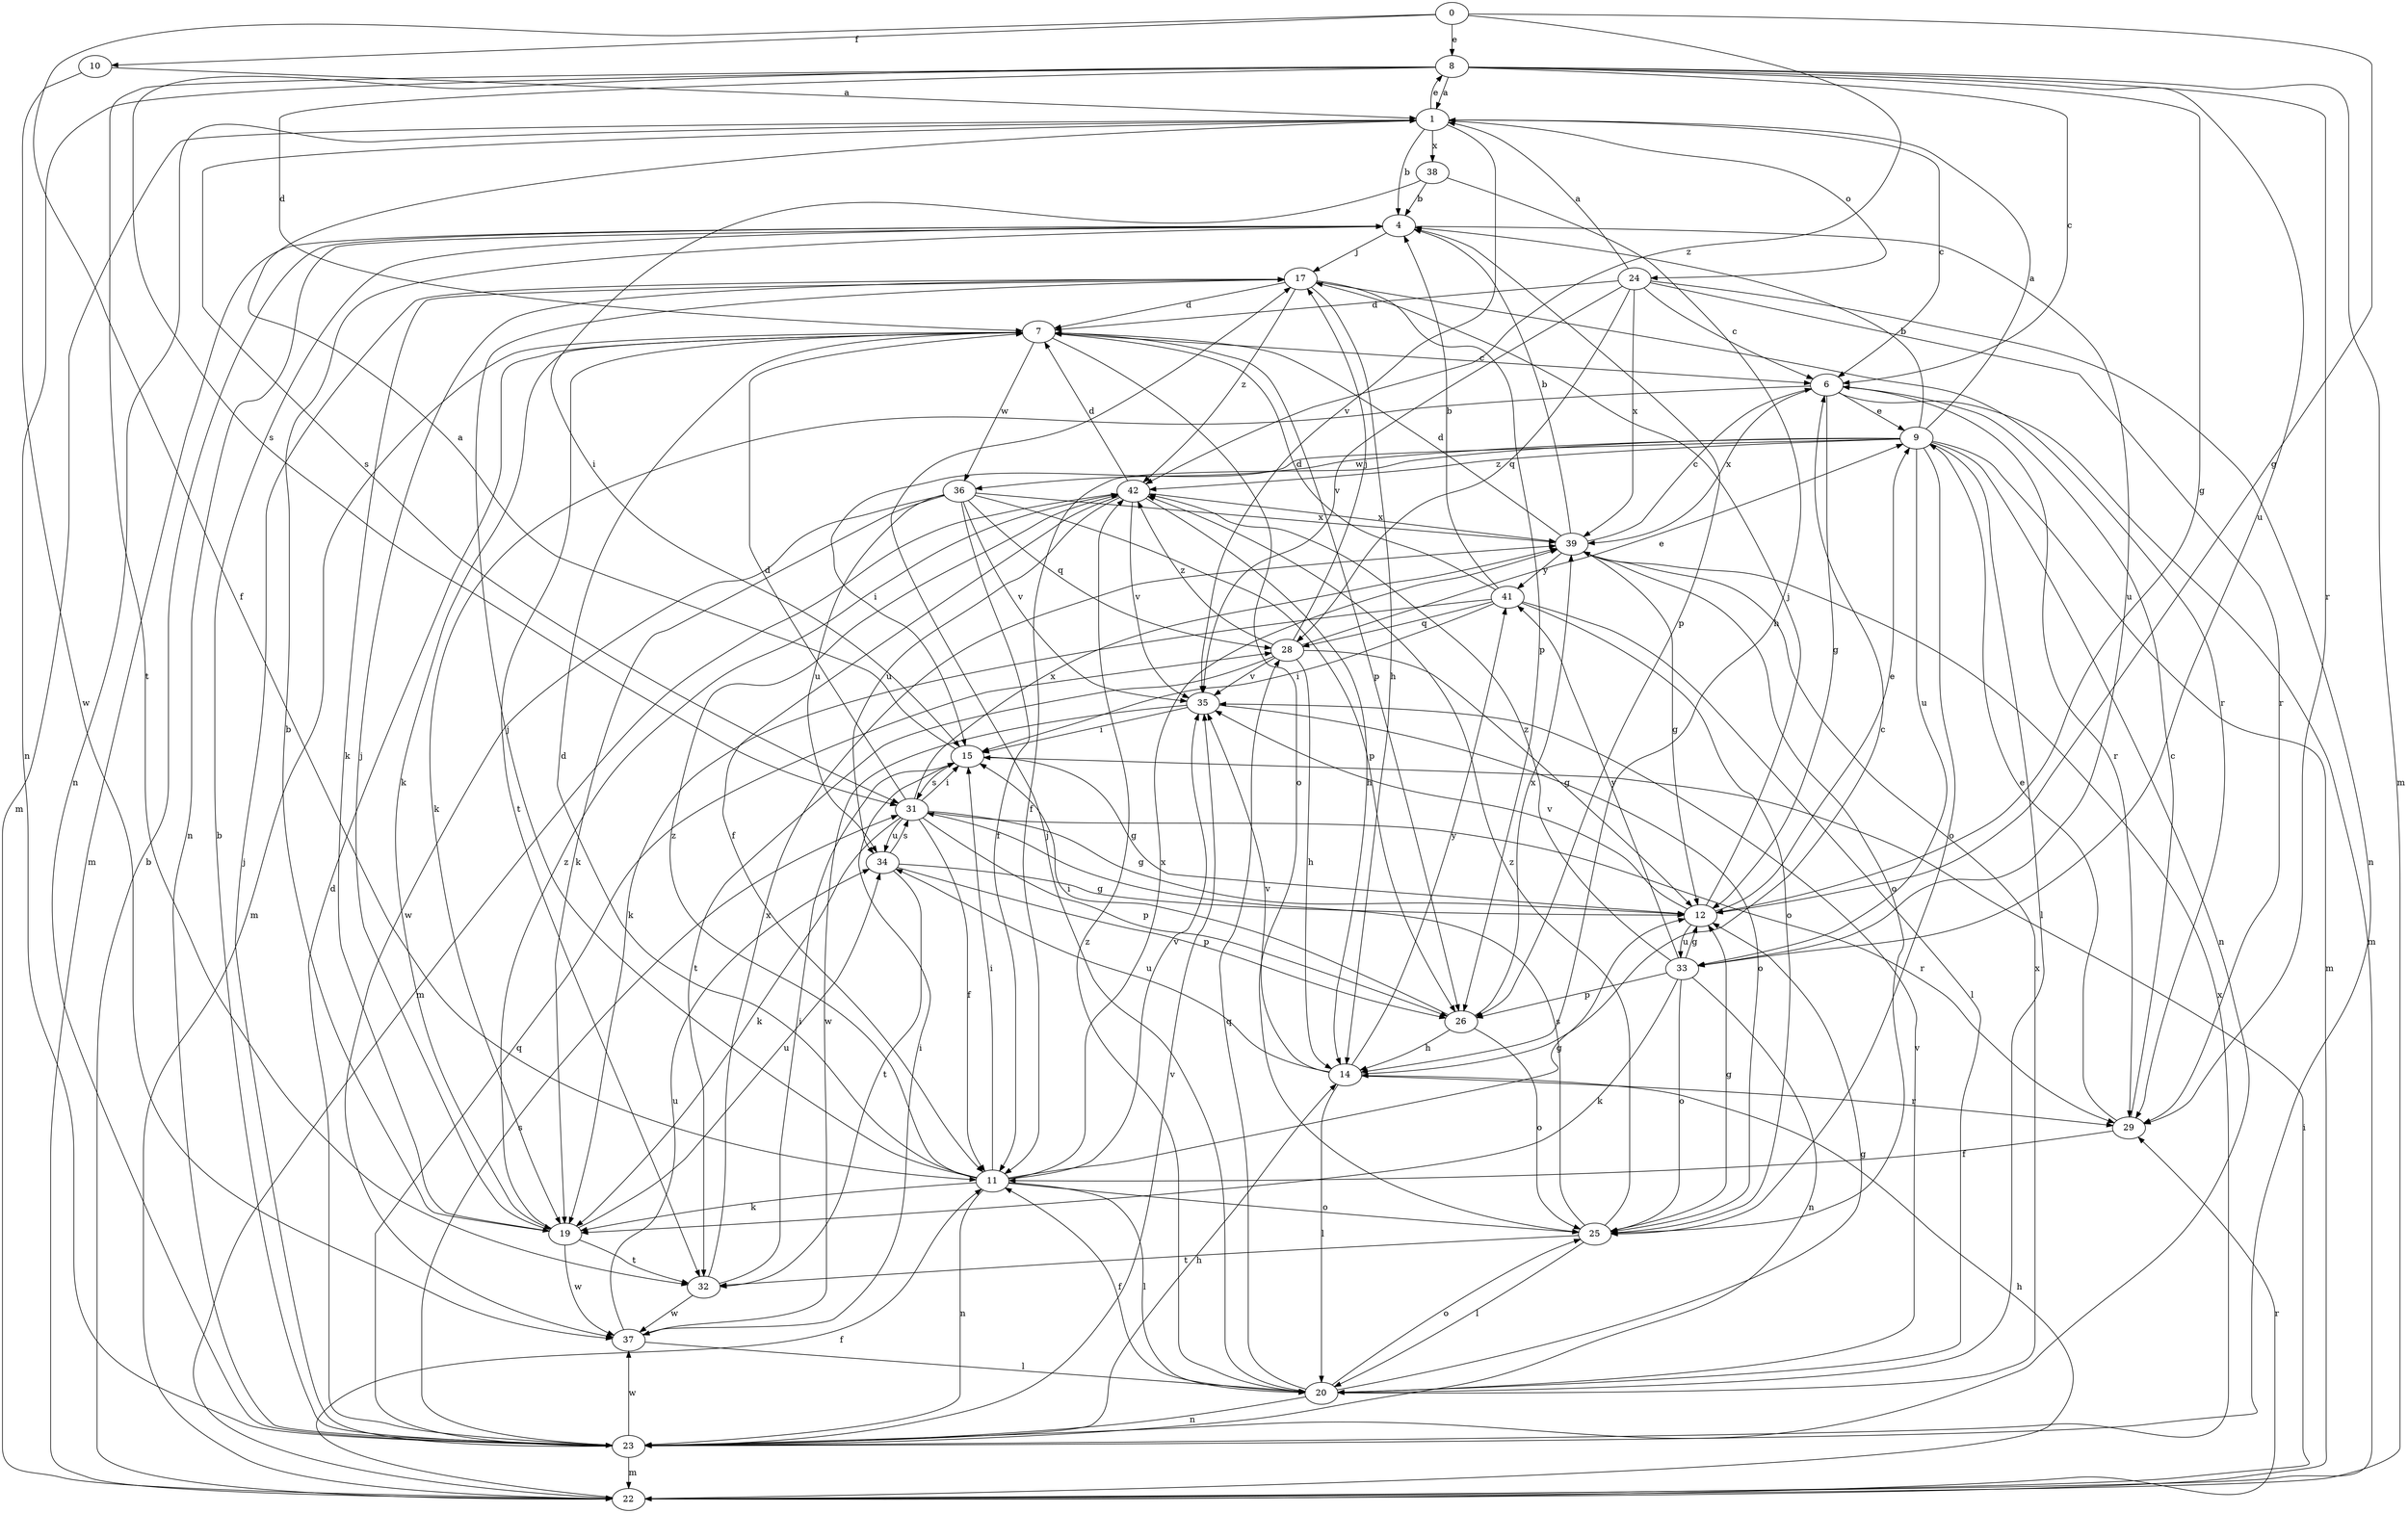 strict digraph  {
0;
1;
4;
6;
7;
8;
9;
10;
11;
12;
14;
15;
17;
19;
20;
22;
23;
24;
25;
26;
28;
29;
31;
32;
33;
34;
35;
36;
37;
38;
39;
41;
42;
0 -> 8  [label=e];
0 -> 10  [label=f];
0 -> 11  [label=f];
0 -> 12  [label=g];
0 -> 42  [label=z];
1 -> 4  [label=b];
1 -> 6  [label=c];
1 -> 8  [label=e];
1 -> 22  [label=m];
1 -> 23  [label=n];
1 -> 24  [label=o];
1 -> 31  [label=s];
1 -> 35  [label=v];
1 -> 38  [label=x];
4 -> 17  [label=j];
4 -> 22  [label=m];
4 -> 23  [label=n];
4 -> 26  [label=p];
4 -> 33  [label=u];
6 -> 9  [label=e];
6 -> 12  [label=g];
6 -> 19  [label=k];
6 -> 22  [label=m];
6 -> 29  [label=r];
6 -> 39  [label=x];
7 -> 6  [label=c];
7 -> 19  [label=k];
7 -> 22  [label=m];
7 -> 25  [label=o];
7 -> 26  [label=p];
7 -> 32  [label=t];
7 -> 36  [label=w];
8 -> 1  [label=a];
8 -> 6  [label=c];
8 -> 7  [label=d];
8 -> 12  [label=g];
8 -> 22  [label=m];
8 -> 23  [label=n];
8 -> 29  [label=r];
8 -> 31  [label=s];
8 -> 32  [label=t];
8 -> 33  [label=u];
9 -> 1  [label=a];
9 -> 4  [label=b];
9 -> 11  [label=f];
9 -> 15  [label=i];
9 -> 20  [label=l];
9 -> 22  [label=m];
9 -> 23  [label=n];
9 -> 25  [label=o];
9 -> 33  [label=u];
9 -> 36  [label=w];
9 -> 42  [label=z];
10 -> 1  [label=a];
10 -> 37  [label=w];
11 -> 7  [label=d];
11 -> 12  [label=g];
11 -> 15  [label=i];
11 -> 17  [label=j];
11 -> 19  [label=k];
11 -> 20  [label=l];
11 -> 23  [label=n];
11 -> 25  [label=o];
11 -> 35  [label=v];
11 -> 39  [label=x];
11 -> 42  [label=z];
12 -> 9  [label=e];
12 -> 17  [label=j];
12 -> 33  [label=u];
12 -> 35  [label=v];
14 -> 6  [label=c];
14 -> 20  [label=l];
14 -> 29  [label=r];
14 -> 34  [label=u];
14 -> 35  [label=v];
14 -> 41  [label=y];
15 -> 1  [label=a];
15 -> 12  [label=g];
15 -> 31  [label=s];
17 -> 7  [label=d];
17 -> 14  [label=h];
17 -> 19  [label=k];
17 -> 26  [label=p];
17 -> 29  [label=r];
17 -> 42  [label=z];
19 -> 4  [label=b];
19 -> 17  [label=j];
19 -> 32  [label=t];
19 -> 34  [label=u];
19 -> 37  [label=w];
19 -> 42  [label=z];
20 -> 11  [label=f];
20 -> 12  [label=g];
20 -> 17  [label=j];
20 -> 23  [label=n];
20 -> 25  [label=o];
20 -> 28  [label=q];
20 -> 35  [label=v];
20 -> 39  [label=x];
20 -> 42  [label=z];
22 -> 4  [label=b];
22 -> 11  [label=f];
22 -> 14  [label=h];
22 -> 15  [label=i];
22 -> 29  [label=r];
23 -> 4  [label=b];
23 -> 7  [label=d];
23 -> 14  [label=h];
23 -> 17  [label=j];
23 -> 22  [label=m];
23 -> 28  [label=q];
23 -> 31  [label=s];
23 -> 35  [label=v];
23 -> 37  [label=w];
23 -> 39  [label=x];
24 -> 1  [label=a];
24 -> 6  [label=c];
24 -> 7  [label=d];
24 -> 23  [label=n];
24 -> 28  [label=q];
24 -> 29  [label=r];
24 -> 35  [label=v];
24 -> 39  [label=x];
25 -> 12  [label=g];
25 -> 20  [label=l];
25 -> 31  [label=s];
25 -> 32  [label=t];
25 -> 42  [label=z];
26 -> 14  [label=h];
26 -> 15  [label=i];
26 -> 25  [label=o];
26 -> 39  [label=x];
28 -> 9  [label=e];
28 -> 12  [label=g];
28 -> 14  [label=h];
28 -> 17  [label=j];
28 -> 32  [label=t];
28 -> 35  [label=v];
28 -> 42  [label=z];
29 -> 6  [label=c];
29 -> 9  [label=e];
29 -> 11  [label=f];
31 -> 7  [label=d];
31 -> 11  [label=f];
31 -> 12  [label=g];
31 -> 15  [label=i];
31 -> 19  [label=k];
31 -> 26  [label=p];
31 -> 29  [label=r];
31 -> 34  [label=u];
31 -> 39  [label=x];
32 -> 15  [label=i];
32 -> 37  [label=w];
32 -> 39  [label=x];
33 -> 12  [label=g];
33 -> 19  [label=k];
33 -> 23  [label=n];
33 -> 25  [label=o];
33 -> 26  [label=p];
33 -> 41  [label=y];
33 -> 42  [label=z];
34 -> 12  [label=g];
34 -> 26  [label=p];
34 -> 31  [label=s];
34 -> 32  [label=t];
35 -> 15  [label=i];
35 -> 25  [label=o];
35 -> 37  [label=w];
36 -> 11  [label=f];
36 -> 19  [label=k];
36 -> 26  [label=p];
36 -> 28  [label=q];
36 -> 34  [label=u];
36 -> 35  [label=v];
36 -> 37  [label=w];
36 -> 39  [label=x];
37 -> 15  [label=i];
37 -> 20  [label=l];
37 -> 34  [label=u];
38 -> 4  [label=b];
38 -> 14  [label=h];
38 -> 15  [label=i];
39 -> 4  [label=b];
39 -> 6  [label=c];
39 -> 7  [label=d];
39 -> 12  [label=g];
39 -> 25  [label=o];
39 -> 41  [label=y];
41 -> 4  [label=b];
41 -> 7  [label=d];
41 -> 15  [label=i];
41 -> 19  [label=k];
41 -> 20  [label=l];
41 -> 25  [label=o];
41 -> 28  [label=q];
42 -> 7  [label=d];
42 -> 11  [label=f];
42 -> 14  [label=h];
42 -> 22  [label=m];
42 -> 34  [label=u];
42 -> 35  [label=v];
42 -> 39  [label=x];
}
